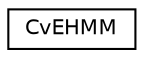 digraph "Graphical Class Hierarchy"
{
 // LATEX_PDF_SIZE
  edge [fontname="Helvetica",fontsize="10",labelfontname="Helvetica",labelfontsize="10"];
  node [fontname="Helvetica",fontsize="10",shape=record];
  rankdir="LR";
  Node0 [label="CvEHMM",height=0.2,width=0.4,color="black", fillcolor="white", style="filled",URL="$struct_cv_e_h_m_m.html",tooltip=" "];
}
